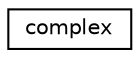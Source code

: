digraph "Graphical Class Hierarchy"
{
  edge [fontname="Helvetica",fontsize="10",labelfontname="Helvetica",labelfontsize="10"];
  node [fontname="Helvetica",fontsize="10",shape=record];
  rankdir="LR";
  Node0 [label="complex",height=0.2,width=0.4,color="black", fillcolor="white", style="filled",URL="$classcomplex.html"];
}
